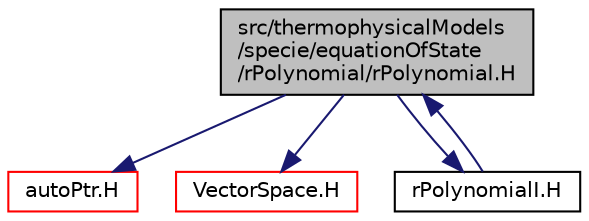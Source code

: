 digraph "src/thermophysicalModels/specie/equationOfState/rPolynomial/rPolynomial.H"
{
  bgcolor="transparent";
  edge [fontname="Helvetica",fontsize="10",labelfontname="Helvetica",labelfontsize="10"];
  node [fontname="Helvetica",fontsize="10",shape=record];
  Node1 [label="src/thermophysicalModels\l/specie/equationOfState\l/rPolynomial/rPolynomial.H",height=0.2,width=0.4,color="black", fillcolor="grey75", style="filled" fontcolor="black"];
  Node1 -> Node2 [color="midnightblue",fontsize="10",style="solid",fontname="Helvetica"];
  Node2 [label="autoPtr.H",height=0.2,width=0.4,color="red",URL="$autoPtr_8H.html"];
  Node1 -> Node3 [color="midnightblue",fontsize="10",style="solid",fontname="Helvetica"];
  Node3 [label="VectorSpace.H",height=0.2,width=0.4,color="red",URL="$VectorSpace_8H.html"];
  Node1 -> Node4 [color="midnightblue",fontsize="10",style="solid",fontname="Helvetica"];
  Node4 [label="rPolynomialI.H",height=0.2,width=0.4,color="black",URL="$rPolynomialI_8H.html"];
  Node4 -> Node1 [color="midnightblue",fontsize="10",style="solid",fontname="Helvetica"];
}
